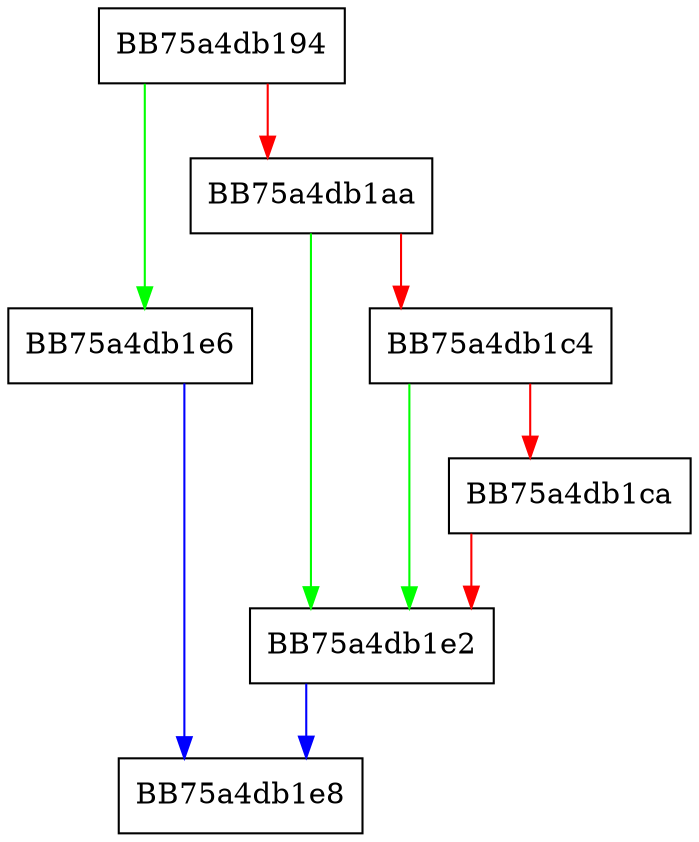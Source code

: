 digraph UtilSetFilePointer {
  node [shape="box"];
  graph [splines=ortho];
  BB75a4db194 -> BB75a4db1e6 [color="green"];
  BB75a4db194 -> BB75a4db1aa [color="red"];
  BB75a4db1aa -> BB75a4db1e2 [color="green"];
  BB75a4db1aa -> BB75a4db1c4 [color="red"];
  BB75a4db1c4 -> BB75a4db1e2 [color="green"];
  BB75a4db1c4 -> BB75a4db1ca [color="red"];
  BB75a4db1ca -> BB75a4db1e2 [color="red"];
  BB75a4db1e2 -> BB75a4db1e8 [color="blue"];
  BB75a4db1e6 -> BB75a4db1e8 [color="blue"];
}